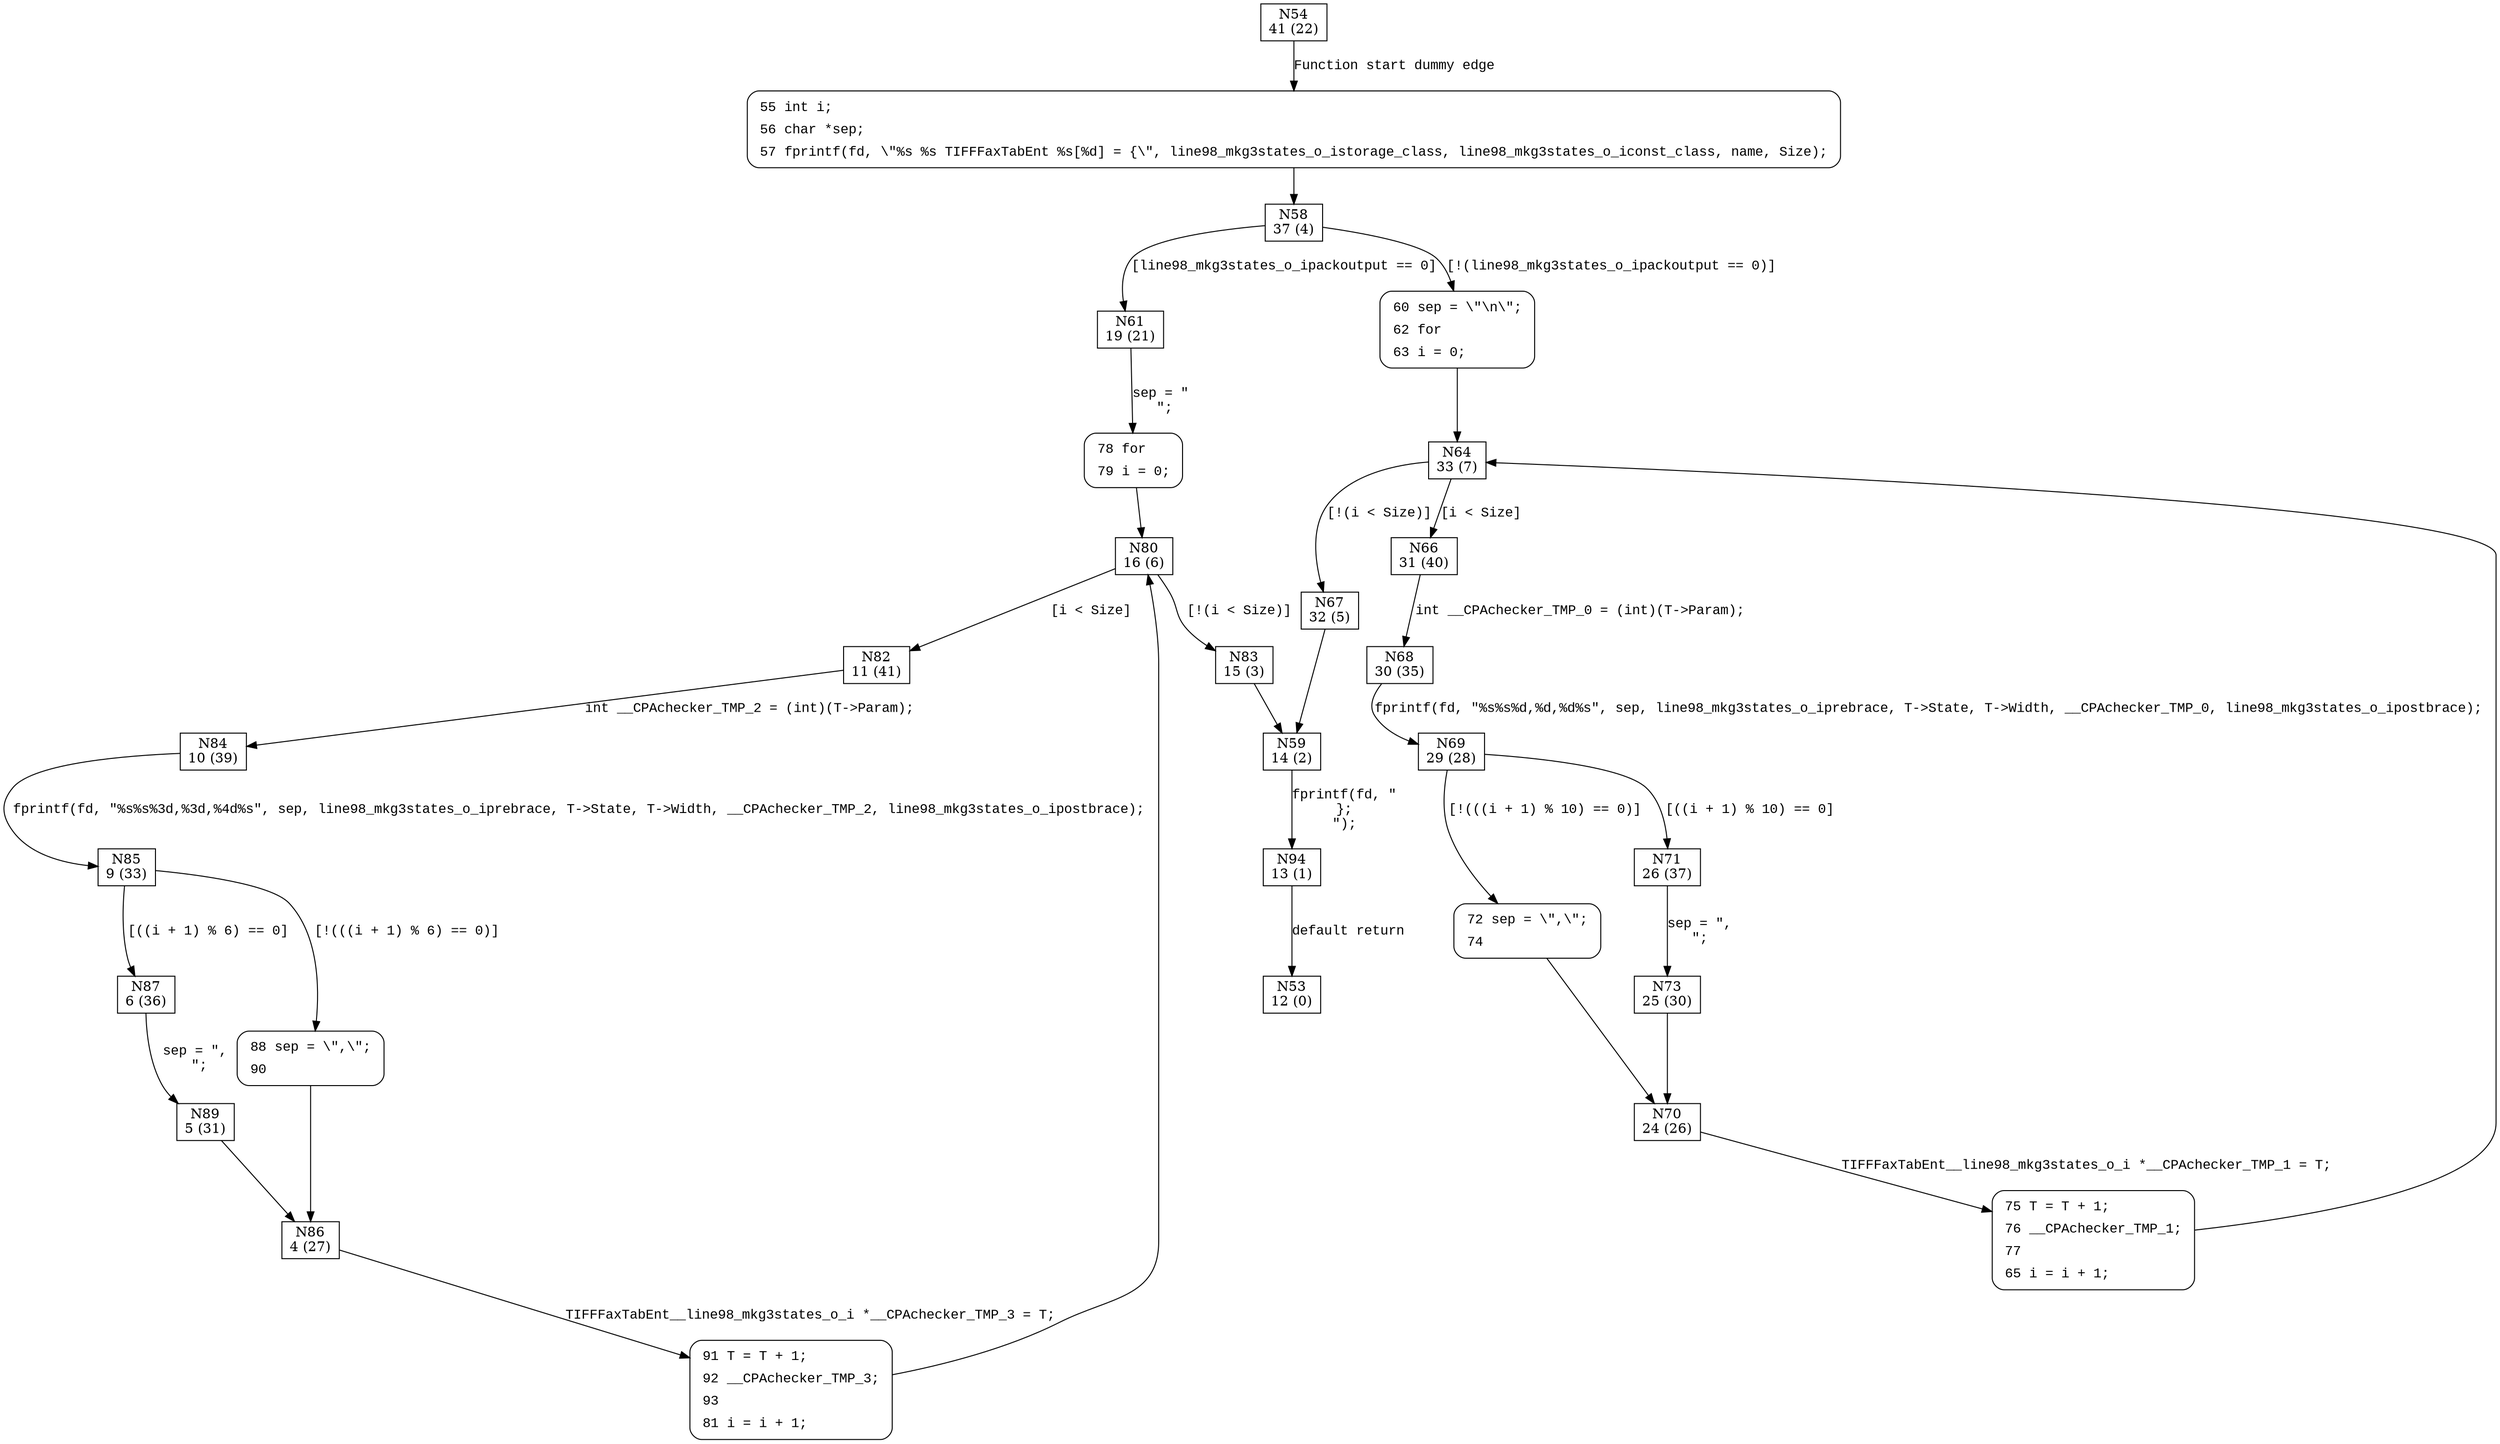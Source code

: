 digraph WriteTable {
54 [shape="box" label="N54\n41 (22)"]
55 [shape="box" label="N55\n40 (17)"]
58 [shape="box" label="N58\n37 (4)"]
61 [shape="box" label="N61\n19 (21)"]
60 [shape="box" label="N60\n36 (23)"]
64 [shape="box" label="N64\n33 (7)"]
66 [shape="box" label="N66\n31 (40)"]
67 [shape="box" label="N67\n32 (5)"]
59 [shape="box" label="N59\n14 (2)"]
94 [shape="box" label="N94\n13 (1)"]
68 [shape="box" label="N68\n30 (35)"]
69 [shape="box" label="N69\n29 (28)"]
71 [shape="box" label="N71\n26 (37)"]
72 [shape="box" label="N72\n28 (34)"]
70 [shape="box" label="N70\n24 (26)"]
75 [shape="box" label="N75\n23 (24)"]
73 [shape="box" label="N73\n25 (30)"]
78 [shape="box" label="N78\n18 (16)"]
80 [shape="box" label="N80\n16 (6)"]
82 [shape="box" label="N82\n11 (41)"]
83 [shape="box" label="N83\n15 (3)"]
84 [shape="box" label="N84\n10 (39)"]
85 [shape="box" label="N85\n9 (33)"]
87 [shape="box" label="N87\n6 (36)"]
88 [shape="box" label="N88\n8 (38)"]
86 [shape="box" label="N86\n4 (27)"]
91 [shape="box" label="N91\n3 (25)"]
89 [shape="box" label="N89\n5 (31)"]
53 [shape="box" label="N53\n12 (0)"]
55 [style="filled,bold" penwidth="1" fillcolor="white" fontname="Courier New" shape="Mrecord" label=<<table border="0" cellborder="0" cellpadding="3" bgcolor="white"><tr><td align="right">55</td><td align="left">int i;</td></tr><tr><td align="right">56</td><td align="left">char *sep;</td></tr><tr><td align="right">57</td><td align="left">fprintf(fd, \"%s %s TIFFFaxTabEnt %s[%d] = &#123;\", line98_mkg3states_o_istorage_class, line98_mkg3states_o_iconst_class, name, Size);</td></tr></table>>]
55 -> 58[label=""]
60 [style="filled,bold" penwidth="1" fillcolor="white" fontname="Courier New" shape="Mrecord" label=<<table border="0" cellborder="0" cellpadding="3" bgcolor="white"><tr><td align="right">60</td><td align="left">sep = \"\n\";</td></tr><tr><td align="right">62</td><td align="left">for</td></tr><tr><td align="right">63</td><td align="left">i = 0;</td></tr></table>>]
60 -> 64[label=""]
72 [style="filled,bold" penwidth="1" fillcolor="white" fontname="Courier New" shape="Mrecord" label=<<table border="0" cellborder="0" cellpadding="3" bgcolor="white"><tr><td align="right">72</td><td align="left">sep = \",\";</td></tr><tr><td align="right">74</td><td align="left"></td></tr></table>>]
72 -> 70[label=""]
75 [style="filled,bold" penwidth="1" fillcolor="white" fontname="Courier New" shape="Mrecord" label=<<table border="0" cellborder="0" cellpadding="3" bgcolor="white"><tr><td align="right">75</td><td align="left">T = T + 1;</td></tr><tr><td align="right">76</td><td align="left">__CPAchecker_TMP_1;</td></tr><tr><td align="right">77</td><td align="left"></td></tr><tr><td align="right">65</td><td align="left">i = i + 1;</td></tr></table>>]
75 -> 64[label=""]
78 [style="filled,bold" penwidth="1" fillcolor="white" fontname="Courier New" shape="Mrecord" label=<<table border="0" cellborder="0" cellpadding="3" bgcolor="white"><tr><td align="right">78</td><td align="left">for</td></tr><tr><td align="right">79</td><td align="left">i = 0;</td></tr></table>>]
78 -> 80[label=""]
88 [style="filled,bold" penwidth="1" fillcolor="white" fontname="Courier New" shape="Mrecord" label=<<table border="0" cellborder="0" cellpadding="3" bgcolor="white"><tr><td align="right">88</td><td align="left">sep = \",\";</td></tr><tr><td align="right">90</td><td align="left"></td></tr></table>>]
88 -> 86[label=""]
91 [style="filled,bold" penwidth="1" fillcolor="white" fontname="Courier New" shape="Mrecord" label=<<table border="0" cellborder="0" cellpadding="3" bgcolor="white"><tr><td align="right">91</td><td align="left">T = T + 1;</td></tr><tr><td align="right">92</td><td align="left">__CPAchecker_TMP_3;</td></tr><tr><td align="right">93</td><td align="left"></td></tr><tr><td align="right">81</td><td align="left">i = i + 1;</td></tr></table>>]
91 -> 80[label=""]
54 -> 55 [label="Function start dummy edge" fontname="Courier New"]
58 -> 61 [label="[line98_mkg3states_o_ipackoutput == 0]" fontname="Courier New"]
58 -> 60 [label="[!(line98_mkg3states_o_ipackoutput == 0)]" fontname="Courier New"]
64 -> 66 [label="[i < Size]" fontname="Courier New"]
64 -> 67 [label="[!(i < Size)]" fontname="Courier New"]
59 -> 94 [label="fprintf(fd, \"\n};\n\");" fontname="Courier New"]
66 -> 68 [label="int __CPAchecker_TMP_0 = (int)(T->Param);" fontname="Courier New"]
69 -> 71 [label="[((i + 1) % 10) == 0]" fontname="Courier New"]
69 -> 72 [label="[!(((i + 1) % 10) == 0)]" fontname="Courier New"]
70 -> 75 [label="TIFFFaxTabEnt__line98_mkg3states_o_i *__CPAchecker_TMP_1 = T;" fontname="Courier New"]
71 -> 73 [label="sep = \",\n\";" fontname="Courier New"]
61 -> 78 [label="sep = \"\n \";" fontname="Courier New"]
80 -> 82 [label="[i < Size]" fontname="Courier New"]
80 -> 83 [label="[!(i < Size)]" fontname="Courier New"]
82 -> 84 [label="int __CPAchecker_TMP_2 = (int)(T->Param);" fontname="Courier New"]
85 -> 87 [label="[((i + 1) % 6) == 0]" fontname="Courier New"]
85 -> 88 [label="[!(((i + 1) % 6) == 0)]" fontname="Courier New"]
86 -> 91 [label="TIFFFaxTabEnt__line98_mkg3states_o_i *__CPAchecker_TMP_3 = T;" fontname="Courier New"]
87 -> 89 [label="sep = \",\n \";" fontname="Courier New"]
67 -> 59 [label="" fontname="Courier New"]
94 -> 53 [label="default return" fontname="Courier New"]
68 -> 69 [label="fprintf(fd, \"%s%s%d,%d,%d%s\", sep, line98_mkg3states_o_iprebrace, T->State, T->Width, __CPAchecker_TMP_0, line98_mkg3states_o_ipostbrace);" fontname="Courier New"]
73 -> 70 [label="" fontname="Courier New"]
83 -> 59 [label="" fontname="Courier New"]
84 -> 85 [label="fprintf(fd, \"%s%s%3d,%3d,%4d%s\", sep, line98_mkg3states_o_iprebrace, T->State, T->Width, __CPAchecker_TMP_2, line98_mkg3states_o_ipostbrace);" fontname="Courier New"]
89 -> 86 [label="" fontname="Courier New"]
}